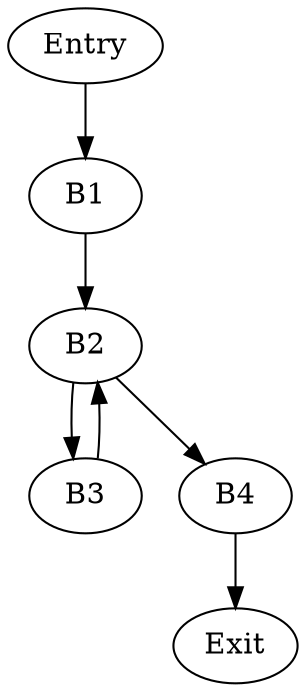 digraph CFG {
    Entry -> B1;
    B1 -> B2;
    B2 -> B3;
    B2 -> B4;
    B3 -> B2;
    B4 -> Exit;
}
